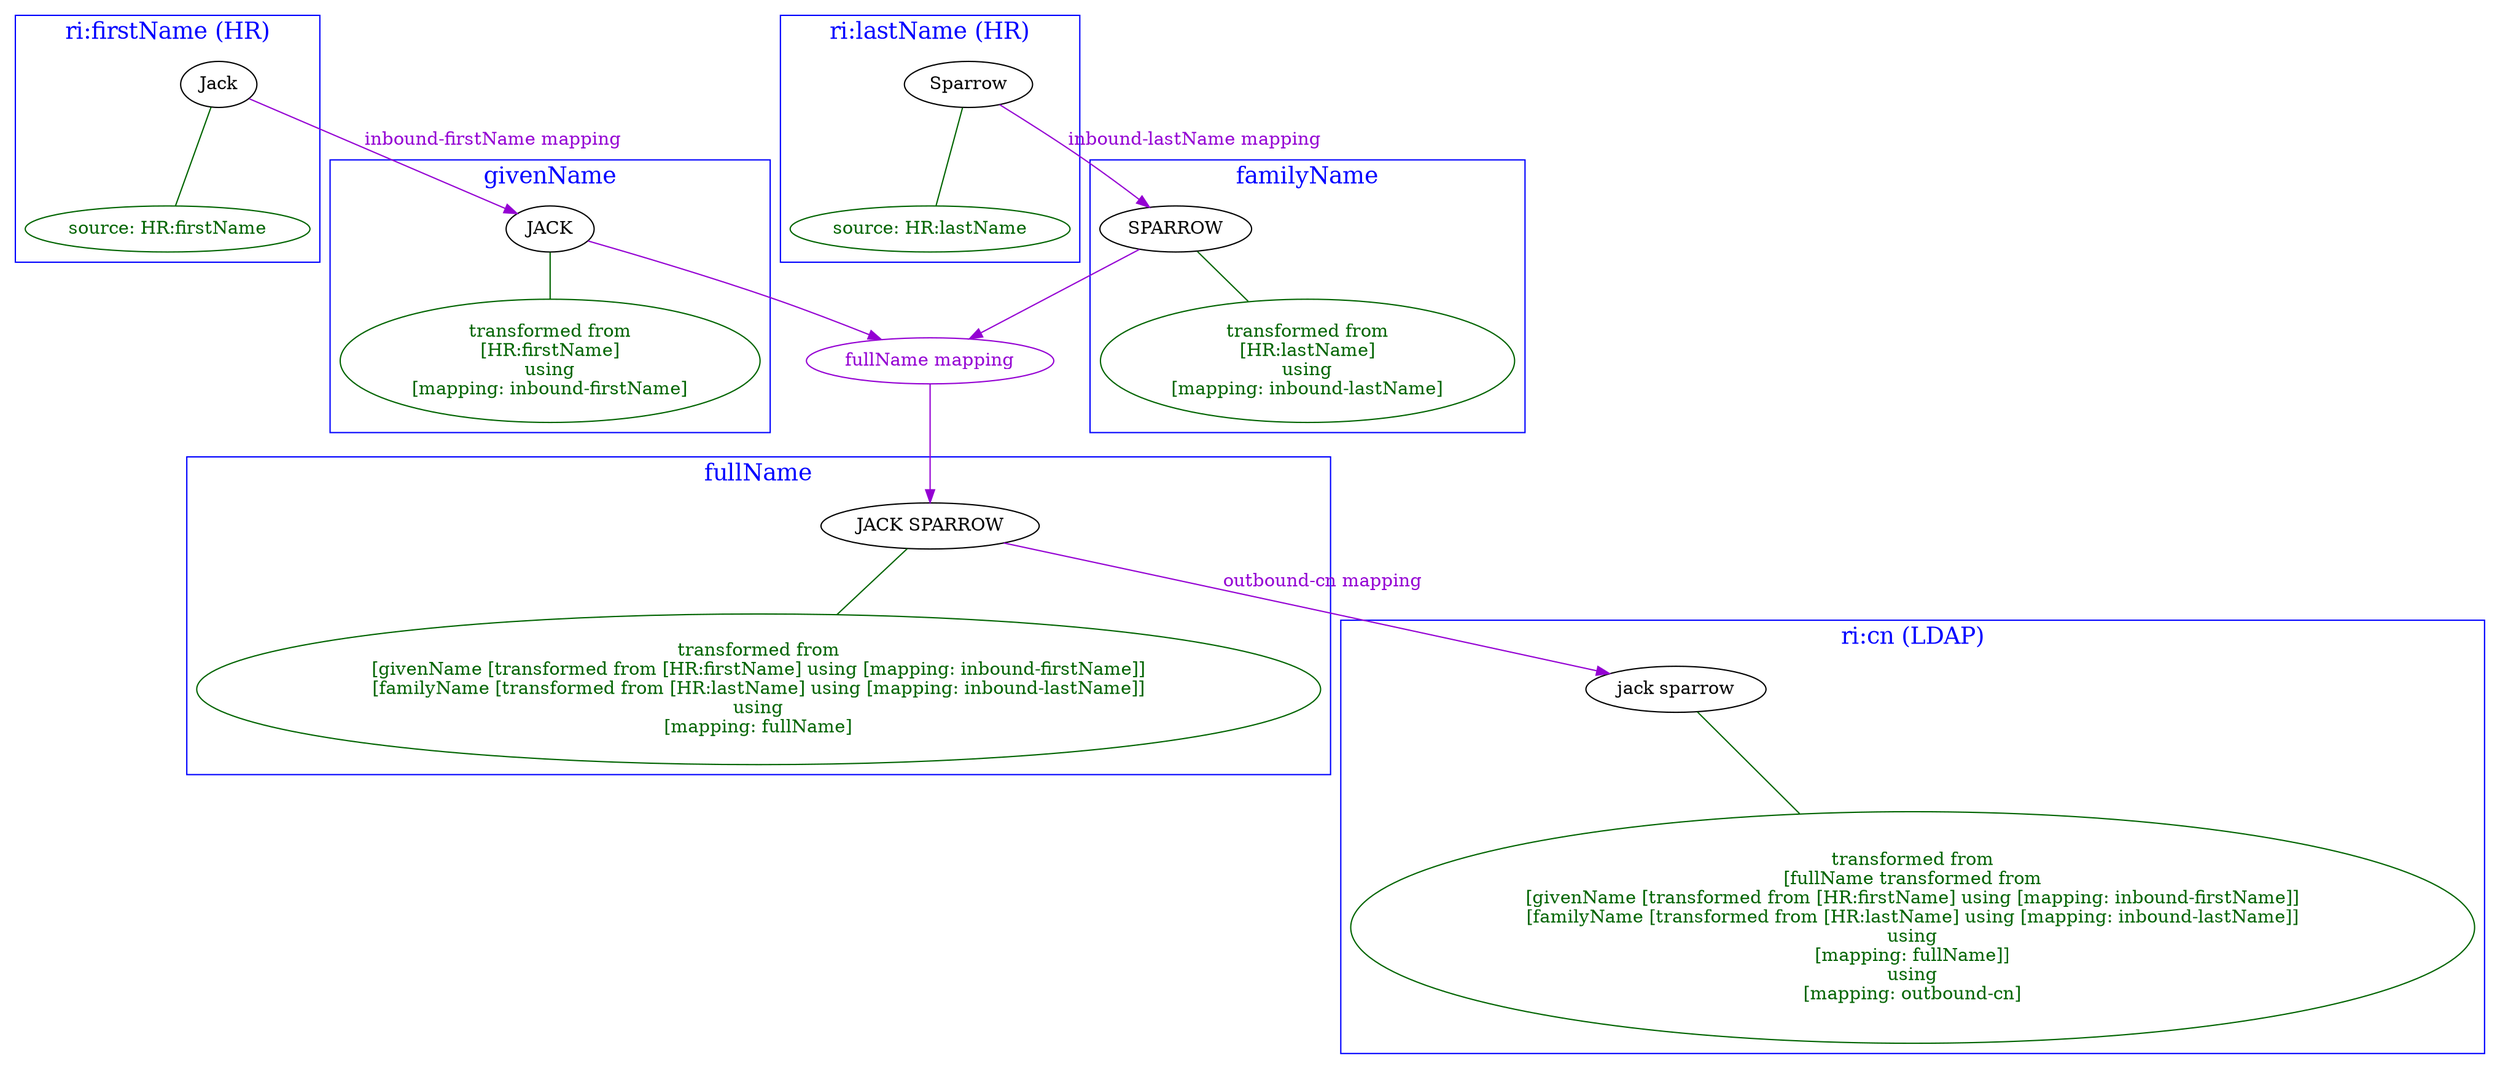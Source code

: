 digraph G {
    compound=true;
    rankdir=TB;

    subgraph cluster_firstName {
      label="ri:firstName (HR)";
      fontsize=18;
      fontcolor=blue;
      color=blue;

      xa1 [label="Jack"];
      xa1Source [label="source: HR:firstName", color=darkgreen, fontcolor=darkgreen];
      xa1->xa1Source [color=darkgreen, dir=none];
    }

    subgraph cluster_givenName {
      label="givenName";
      fontsize=18;
      fontcolor=blue;
      color=blue;

      a1 [label="JACK"];
      a1Source [label=
"transformed from
[HR:firstName]
using
[mapping: inbound-firstName]", color=darkgreen, fontcolor=darkgreen];
      a1->a1Source [color=darkgreen, dir=none];

        xa1->a1 [label="inbound-firstName mapping", color=darkviolet, fontcolor=darkviolet];
    }

    subgraph cluster_lastName {
        label="ri:lastName (HR)";
        fontsize=18;
        fontcolor=blue;
        color=blue;

        xb1 [label="Sparrow"];
        xb1Source [label="source: HR:lastName", color=darkgreen, fontcolor=darkgreen];
        xb1->xb1Source [color=darkgreen, dir=none];
    }

    subgraph cluster_familyName {
        label="familyName";
        fontsize=18;
        fontcolor=blue;
        color=blue;

        b1 [label="SPARROW"];
        b1Source [label=
"transformed from
[HR:lastName]
using
[mapping: inbound-lastName]", color=darkgreen, fontcolor=darkgreen];
        b1->b1Source [color=darkgreen, dir=none];

        xb1->b1 [label="inbound-lastName mapping", color=darkviolet, fontcolor=darkviolet];
    }

    a1 -> m [color=darkviolet];
    b1 -> m [color=darkviolet];
    m [label="fullName mapping" color=darkviolet, fontcolor=darkviolet];
    m -> e1 [color=darkviolet];

    subgraph cluster_fullName {
      label="fullName"
      fontsize=18;
      fontcolor=blue;
      color=blue;

      e1 [label="JACK SPARROW"];
      e1Source [label=
"transformed from
[givenName [transformed from [HR:firstName] using [mapping: inbound-firstName]]
[familyName [transformed from [HR:lastName] using [mapping: inbound-lastName]]
using
[mapping: fullName]", color=darkgreen, fontcolor=darkgreen];
      e1->e1Source [color=darkgreen, dir=none];
    }
    
    subgraph cluster_cn {
      label="ri:cn (LDAP)"
      fontsize=18;
      fontcolor=blue;
      color=blue;

      f1 [label="jack sparrow"];
      f1Source [label=
"transformed from
[fullName transformed from
[givenName [transformed from [HR:firstName] using [mapping: inbound-firstName]]
[familyName [transformed from [HR:lastName] using [mapping: inbound-lastName]]
using
[mapping: fullName]]
using
[mapping: outbound-cn]", color=darkgreen, fontcolor=darkgreen];
      f1->f1Source [color=darkgreen, dir=none];

      e1 -> f1 [label="outbound-cn mapping", color=darkviolet, fontcolor=darkviolet];
    }
}
